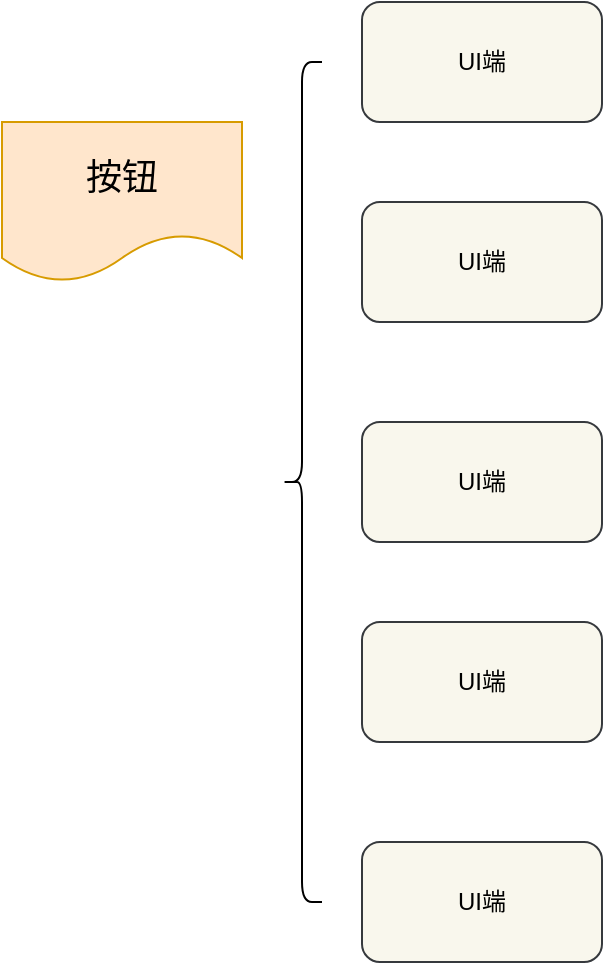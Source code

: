 <mxfile version="14.2.9" type="github">
  <diagram id="C5RBs43oDa-KdzZeNtuy" name="Page-1">
    <mxGraphModel dx="847" dy="623" grid="1" gridSize="10" guides="1" tooltips="1" connect="1" arrows="1" fold="1" page="1" pageScale="1" pageWidth="827" pageHeight="1169" math="0" shadow="0">
      <root>
        <mxCell id="WIyWlLk6GJQsqaUBKTNV-0" />
        <mxCell id="WIyWlLk6GJQsqaUBKTNV-1" parent="WIyWlLk6GJQsqaUBKTNV-0" />
        <mxCell id="DtLnhYHrFQpBKFthqQRD-1" value="&lt;font style=&quot;font-size: 18px&quot;&gt;按钮&lt;/font&gt;" style="shape=document;whiteSpace=wrap;html=1;boundedLbl=1;fillColor=#ffe6cc;strokeColor=#d79b00;" vertex="1" parent="WIyWlLk6GJQsqaUBKTNV-1">
          <mxGeometry x="100" y="240" width="120" height="80" as="geometry" />
        </mxCell>
        <mxCell id="DtLnhYHrFQpBKFthqQRD-2" value="" style="shape=curlyBracket;whiteSpace=wrap;html=1;rounded=1;" vertex="1" parent="WIyWlLk6GJQsqaUBKTNV-1">
          <mxGeometry x="240" y="210" width="20" height="420" as="geometry" />
        </mxCell>
        <mxCell id="DtLnhYHrFQpBKFthqQRD-10" value="UI端" style="rounded=1;whiteSpace=wrap;html=1;fillColor=#f9f7ed;strokeColor=#36393d;" vertex="1" parent="WIyWlLk6GJQsqaUBKTNV-1">
          <mxGeometry x="280" y="180" width="120" height="60" as="geometry" />
        </mxCell>
        <mxCell id="DtLnhYHrFQpBKFthqQRD-11" value="UI端" style="rounded=1;whiteSpace=wrap;html=1;fillColor=#f9f7ed;strokeColor=#36393d;" vertex="1" parent="WIyWlLk6GJQsqaUBKTNV-1">
          <mxGeometry x="280" y="280" width="120" height="60" as="geometry" />
        </mxCell>
        <mxCell id="DtLnhYHrFQpBKFthqQRD-12" value="UI端" style="rounded=1;whiteSpace=wrap;html=1;fillColor=#f9f7ed;strokeColor=#36393d;" vertex="1" parent="WIyWlLk6GJQsqaUBKTNV-1">
          <mxGeometry x="280" y="390" width="120" height="60" as="geometry" />
        </mxCell>
        <mxCell id="DtLnhYHrFQpBKFthqQRD-13" value="UI端" style="rounded=1;whiteSpace=wrap;html=1;fillColor=#f9f7ed;strokeColor=#36393d;" vertex="1" parent="WIyWlLk6GJQsqaUBKTNV-1">
          <mxGeometry x="280" y="490" width="120" height="60" as="geometry" />
        </mxCell>
        <mxCell id="DtLnhYHrFQpBKFthqQRD-14" value="UI端" style="rounded=1;whiteSpace=wrap;html=1;fillColor=#f9f7ed;strokeColor=#36393d;" vertex="1" parent="WIyWlLk6GJQsqaUBKTNV-1">
          <mxGeometry x="280" y="600" width="120" height="60" as="geometry" />
        </mxCell>
      </root>
    </mxGraphModel>
  </diagram>
</mxfile>
